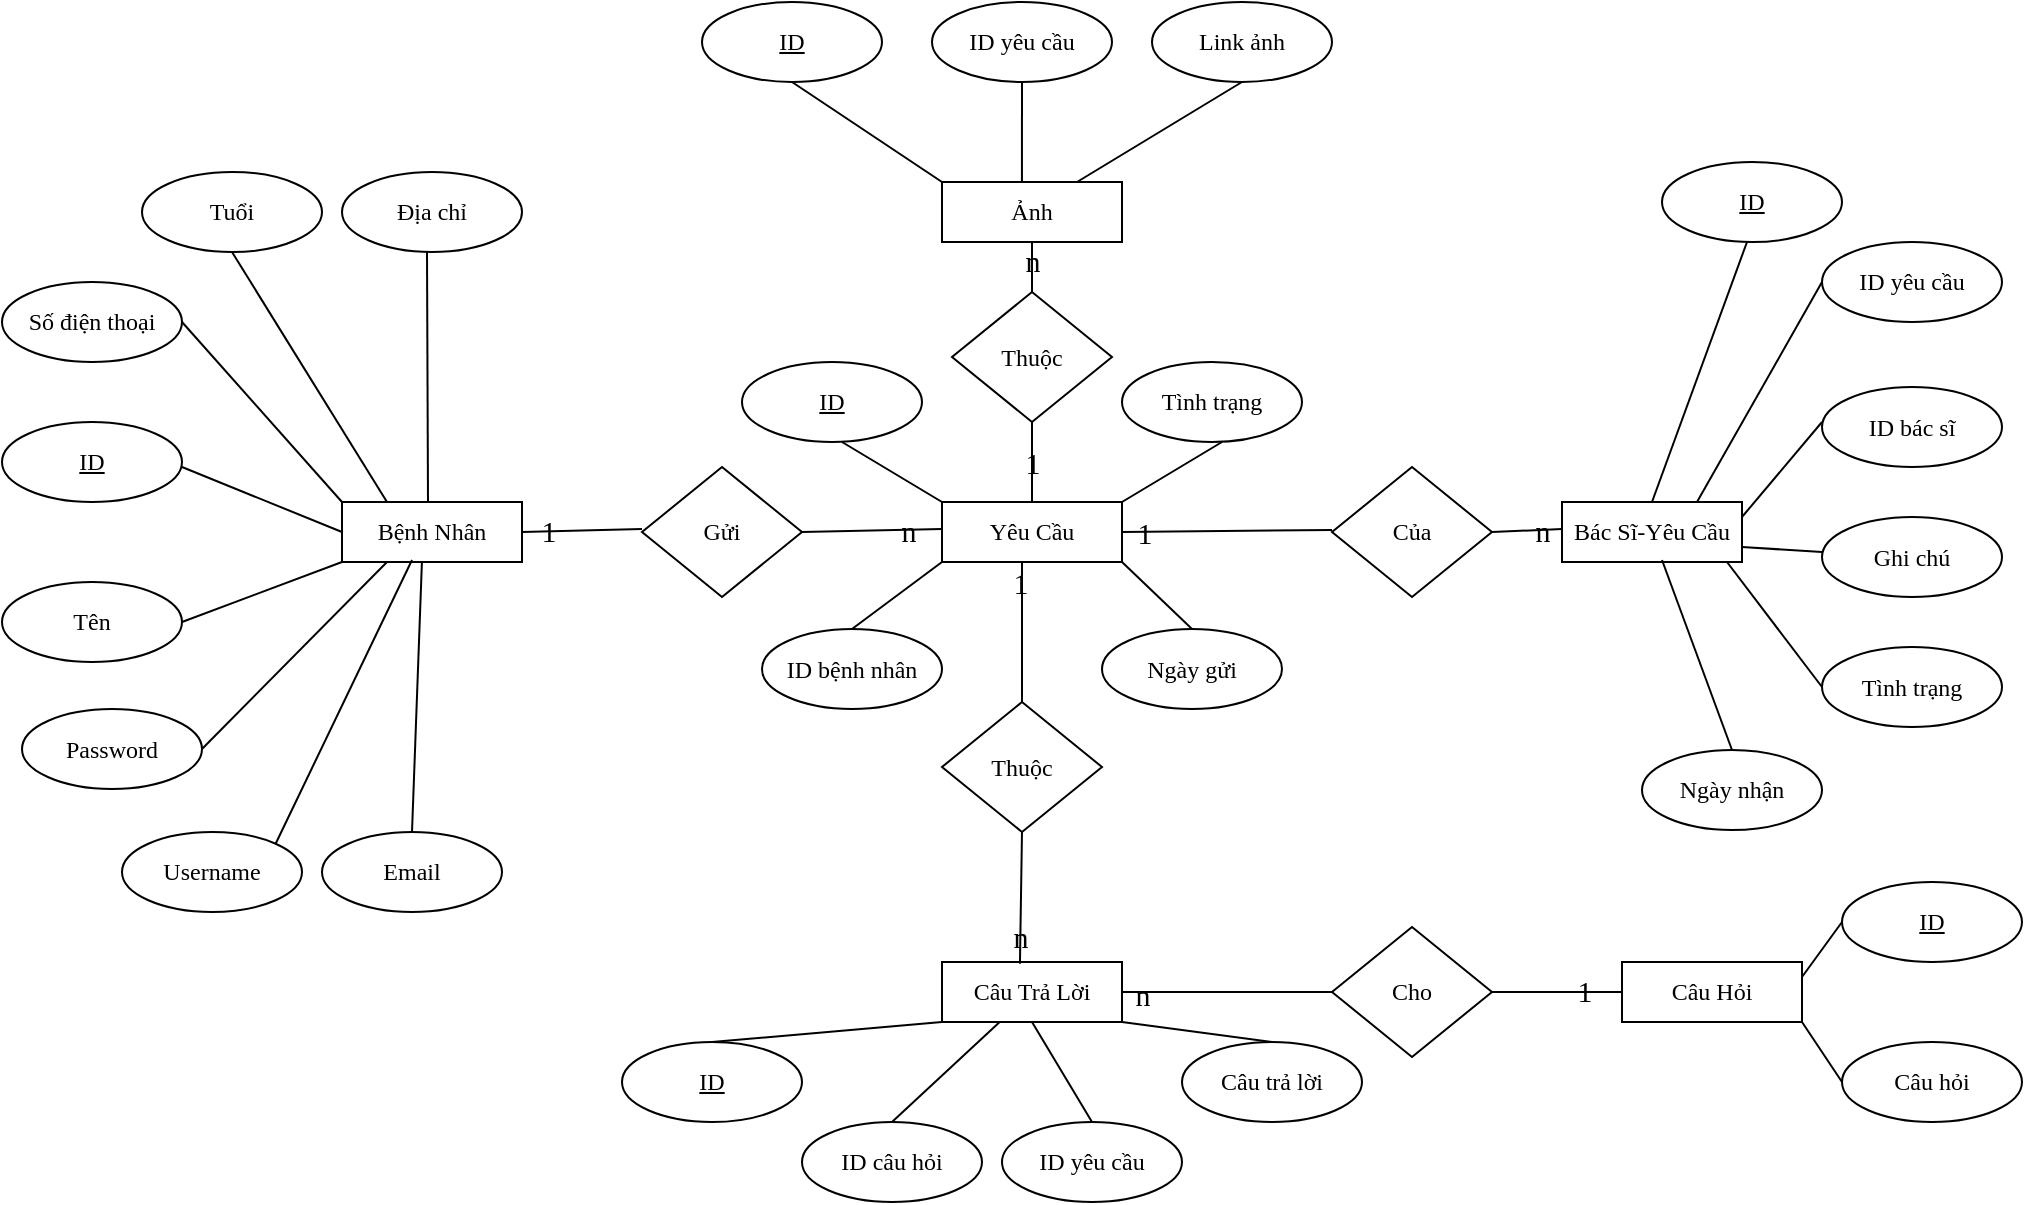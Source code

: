 <mxfile version="14.0.0" type="github">
  <diagram id="R2lEEEUBdFMjLlhIrx00" name="Page-1">
    <mxGraphModel dx="1209" dy="637" grid="1" gridSize="10" guides="1" tooltips="1" connect="1" arrows="1" fold="1" page="1" pageScale="1" pageWidth="1169" pageHeight="827" math="0" shadow="0" extFonts="Permanent Marker^https://fonts.googleapis.com/css?family=Permanent+Marker">
      <root>
        <mxCell id="0" />
        <mxCell id="1" parent="0" />
        <mxCell id="9MYYT_YsKxKuT01WDasr-1" value="Bệnh Nhân" style="rounded=0;whiteSpace=wrap;html=1;fontFamily=Times New Roman;labelBorderColor=none;labelBackgroundColor=none;" vertex="1" parent="1">
          <mxGeometry x="180" y="290" width="90" height="30" as="geometry" />
        </mxCell>
        <mxCell id="9MYYT_YsKxKuT01WDasr-7" value="Ảnh" style="rounded=0;whiteSpace=wrap;html=1;fontFamily=Times New Roman;labelBorderColor=none;labelBackgroundColor=none;" vertex="1" parent="1">
          <mxGeometry x="480" y="130" width="90" height="30" as="geometry" />
        </mxCell>
        <mxCell id="9MYYT_YsKxKuT01WDasr-8" value="Yêu Cầu" style="rounded=0;whiteSpace=wrap;html=1;fontFamily=Times New Roman;labelBorderColor=none;labelBackgroundColor=none;" vertex="1" parent="1">
          <mxGeometry x="480" y="290" width="90" height="30" as="geometry" />
        </mxCell>
        <mxCell id="9MYYT_YsKxKuT01WDasr-9" value="Câu Trả Lời" style="rounded=0;whiteSpace=wrap;html=1;fontFamily=Times New Roman;labelBorderColor=none;labelBackgroundColor=none;" vertex="1" parent="1">
          <mxGeometry x="480" y="520" width="90" height="30" as="geometry" />
        </mxCell>
        <mxCell id="9MYYT_YsKxKuT01WDasr-10" value="Câu Hỏi" style="rounded=0;whiteSpace=wrap;html=1;fontFamily=Times New Roman;labelBorderColor=none;labelBackgroundColor=none;" vertex="1" parent="1">
          <mxGeometry x="820" y="520" width="90" height="30" as="geometry" />
        </mxCell>
        <mxCell id="9MYYT_YsKxKuT01WDasr-11" value="Bác Sĩ-Yêu Cầu" style="rounded=0;whiteSpace=wrap;html=1;fontFamily=Times New Roman;labelBorderColor=none;labelBackgroundColor=none;" vertex="1" parent="1">
          <mxGeometry x="790" y="290" width="90" height="30" as="geometry" />
        </mxCell>
        <mxCell id="9MYYT_YsKxKuT01WDasr-12" value="Gửi" style="rhombus;whiteSpace=wrap;html=1;fontFamily=Times New Roman;labelBorderColor=none;labelBackgroundColor=none;" vertex="1" parent="1">
          <mxGeometry x="330" y="272.5" width="80" height="65" as="geometry" />
        </mxCell>
        <mxCell id="9MYYT_YsKxKuT01WDasr-13" value="Thuộc" style="rhombus;whiteSpace=wrap;html=1;fontFamily=Times New Roman;labelBorderColor=none;labelBackgroundColor=none;" vertex="1" parent="1">
          <mxGeometry x="485" y="185" width="80" height="65" as="geometry" />
        </mxCell>
        <mxCell id="9MYYT_YsKxKuT01WDasr-14" value="Của" style="rhombus;whiteSpace=wrap;html=1;fontFamily=Times New Roman;labelBorderColor=none;labelBackgroundColor=none;" vertex="1" parent="1">
          <mxGeometry x="675" y="272.5" width="80" height="65" as="geometry" />
        </mxCell>
        <mxCell id="9MYYT_YsKxKuT01WDasr-15" value="Thuộc" style="rhombus;whiteSpace=wrap;html=1;fontFamily=Times New Roman;labelBorderColor=none;labelBackgroundColor=none;" vertex="1" parent="1">
          <mxGeometry x="480" y="390" width="80" height="65" as="geometry" />
        </mxCell>
        <mxCell id="9MYYT_YsKxKuT01WDasr-16" value="Cho" style="rhombus;whiteSpace=wrap;html=1;fontFamily=Times New Roman;labelBorderColor=none;labelBackgroundColor=none;" vertex="1" parent="1">
          <mxGeometry x="675" y="502.5" width="80" height="65" as="geometry" />
        </mxCell>
        <mxCell id="9MYYT_YsKxKuT01WDasr-17" value="Số điện thoại" style="ellipse;whiteSpace=wrap;html=1;fontFamily=Times New Roman;labelBorderColor=none;labelBackgroundColor=none;" vertex="1" parent="1">
          <mxGeometry x="10" y="180" width="90" height="40" as="geometry" />
        </mxCell>
        <mxCell id="9MYYT_YsKxKuT01WDasr-18" value="Địa chỉ" style="ellipse;whiteSpace=wrap;html=1;fontFamily=Times New Roman;labelBorderColor=none;labelBackgroundColor=none;" vertex="1" parent="1">
          <mxGeometry x="180" y="125" width="90" height="40" as="geometry" />
        </mxCell>
        <mxCell id="9MYYT_YsKxKuT01WDasr-19" value="Tuổi" style="ellipse;whiteSpace=wrap;html=1;fontFamily=Times New Roman;labelBorderColor=none;labelBackgroundColor=none;" vertex="1" parent="1">
          <mxGeometry x="80" y="125" width="90" height="40" as="geometry" />
        </mxCell>
        <mxCell id="9MYYT_YsKxKuT01WDasr-20" value="ID" style="ellipse;whiteSpace=wrap;html=1;fontStyle=4;fontFamily=Times New Roman;labelBorderColor=none;labelBackgroundColor=none;" vertex="1" parent="1">
          <mxGeometry x="10" y="250" width="90" height="40" as="geometry" />
        </mxCell>
        <mxCell id="9MYYT_YsKxKuT01WDasr-21" value="Password" style="ellipse;whiteSpace=wrap;html=1;fontFamily=Times New Roman;labelBorderColor=none;labelBackgroundColor=none;" vertex="1" parent="1">
          <mxGeometry x="20" y="393.5" width="90" height="40" as="geometry" />
        </mxCell>
        <mxCell id="9MYYT_YsKxKuT01WDasr-22" value="Username" style="ellipse;whiteSpace=wrap;html=1;fontFamily=Times New Roman;labelBorderColor=none;labelBackgroundColor=none;" vertex="1" parent="1">
          <mxGeometry x="70" y="455" width="90" height="40" as="geometry" />
        </mxCell>
        <mxCell id="9MYYT_YsKxKuT01WDasr-23" value="Tên" style="ellipse;whiteSpace=wrap;html=1;fontFamily=Times New Roman;labelBorderColor=none;labelBackgroundColor=none;" vertex="1" parent="1">
          <mxGeometry x="10" y="330" width="90" height="40" as="geometry" />
        </mxCell>
        <mxCell id="9MYYT_YsKxKuT01WDasr-24" value="Email" style="ellipse;whiteSpace=wrap;html=1;fontFamily=Times New Roman;labelBorderColor=none;labelBackgroundColor=none;" vertex="1" parent="1">
          <mxGeometry x="170" y="455" width="90" height="40" as="geometry" />
        </mxCell>
        <mxCell id="9MYYT_YsKxKuT01WDasr-25" value="ID" style="ellipse;whiteSpace=wrap;html=1;fontStyle=4;fontFamily=Times New Roman;labelBorderColor=none;labelBackgroundColor=none;" vertex="1" parent="1">
          <mxGeometry x="360" y="40" width="90" height="40" as="geometry" />
        </mxCell>
        <mxCell id="9MYYT_YsKxKuT01WDasr-26" value="ID yêu cầu" style="ellipse;whiteSpace=wrap;html=1;fontFamily=Times New Roman;labelBorderColor=none;labelBackgroundColor=none;" vertex="1" parent="1">
          <mxGeometry x="475" y="40" width="90" height="40" as="geometry" />
        </mxCell>
        <mxCell id="9MYYT_YsKxKuT01WDasr-27" value="Link ảnh" style="ellipse;whiteSpace=wrap;html=1;fontFamily=Times New Roman;labelBorderColor=none;labelBackgroundColor=none;" vertex="1" parent="1">
          <mxGeometry x="585" y="40" width="90" height="40" as="geometry" />
        </mxCell>
        <mxCell id="9MYYT_YsKxKuT01WDasr-28" value="ID" style="ellipse;whiteSpace=wrap;html=1;fontStyle=4;fontFamily=Times New Roman;labelBorderColor=none;labelBackgroundColor=none;" vertex="1" parent="1">
          <mxGeometry x="380" y="220" width="90" height="40" as="geometry" />
        </mxCell>
        <mxCell id="9MYYT_YsKxKuT01WDasr-29" value="ID bệnh nhân" style="ellipse;whiteSpace=wrap;html=1;fontFamily=Times New Roman;labelBorderColor=none;labelBackgroundColor=none;" vertex="1" parent="1">
          <mxGeometry x="390" y="353.5" width="90" height="40" as="geometry" />
        </mxCell>
        <mxCell id="9MYYT_YsKxKuT01WDasr-30" value="Ngày gửi" style="ellipse;whiteSpace=wrap;html=1;fontFamily=Times New Roman;labelBorderColor=none;labelBackgroundColor=none;" vertex="1" parent="1">
          <mxGeometry x="560" y="353.5" width="90" height="40" as="geometry" />
        </mxCell>
        <mxCell id="9MYYT_YsKxKuT01WDasr-31" value="Tình trạng" style="ellipse;whiteSpace=wrap;html=1;fontFamily=Times New Roman;labelBorderColor=none;labelBackgroundColor=none;" vertex="1" parent="1">
          <mxGeometry x="570" y="220" width="90" height="40" as="geometry" />
        </mxCell>
        <mxCell id="9MYYT_YsKxKuT01WDasr-32" value="ID" style="ellipse;whiteSpace=wrap;html=1;fontStyle=4;fontFamily=Times New Roman;labelBorderColor=none;labelBackgroundColor=none;" vertex="1" parent="1">
          <mxGeometry x="840" y="120" width="90" height="40" as="geometry" />
        </mxCell>
        <mxCell id="9MYYT_YsKxKuT01WDasr-33" value="ID yêu cầu" style="ellipse;whiteSpace=wrap;html=1;fontFamily=Times New Roman;labelBorderColor=none;labelBackgroundColor=none;" vertex="1" parent="1">
          <mxGeometry x="920" y="160" width="90" height="40" as="geometry" />
        </mxCell>
        <mxCell id="9MYYT_YsKxKuT01WDasr-34" value="ID bác sĩ" style="ellipse;whiteSpace=wrap;html=1;fontFamily=Times New Roman;labelBorderColor=none;labelBackgroundColor=none;" vertex="1" parent="1">
          <mxGeometry x="920" y="232.5" width="90" height="40" as="geometry" />
        </mxCell>
        <mxCell id="9MYYT_YsKxKuT01WDasr-35" value="Ghi chú" style="ellipse;whiteSpace=wrap;html=1;fontFamily=Times New Roman;labelBorderColor=none;labelBackgroundColor=none;" vertex="1" parent="1">
          <mxGeometry x="920" y="297.5" width="90" height="40" as="geometry" />
        </mxCell>
        <mxCell id="9MYYT_YsKxKuT01WDasr-36" value="Tình trạng" style="ellipse;whiteSpace=wrap;html=1;fontFamily=Times New Roman;labelBorderColor=none;labelBackgroundColor=none;" vertex="1" parent="1">
          <mxGeometry x="920" y="362.5" width="90" height="40" as="geometry" />
        </mxCell>
        <mxCell id="9MYYT_YsKxKuT01WDasr-37" value="Ngày nhận" style="ellipse;whiteSpace=wrap;html=1;fontFamily=Times New Roman;labelBorderColor=none;labelBackgroundColor=none;" vertex="1" parent="1">
          <mxGeometry x="830" y="414" width="90" height="40" as="geometry" />
        </mxCell>
        <mxCell id="9MYYT_YsKxKuT01WDasr-39" value="ID" style="ellipse;whiteSpace=wrap;html=1;fontStyle=4;fontFamily=Times New Roman;labelBorderColor=none;labelBackgroundColor=none;" vertex="1" parent="1">
          <mxGeometry x="320" y="560" width="90" height="40" as="geometry" />
        </mxCell>
        <mxCell id="9MYYT_YsKxKuT01WDasr-40" value="ID câu hỏi" style="ellipse;whiteSpace=wrap;html=1;fontFamily=Times New Roman;labelBorderColor=none;labelBackgroundColor=none;" vertex="1" parent="1">
          <mxGeometry x="410" y="600" width="90" height="40" as="geometry" />
        </mxCell>
        <mxCell id="9MYYT_YsKxKuT01WDasr-41" value="Câu trả lời" style="ellipse;whiteSpace=wrap;html=1;fontFamily=Times New Roman;labelBorderColor=none;labelBackgroundColor=none;" vertex="1" parent="1">
          <mxGeometry x="600" y="560" width="90" height="40" as="geometry" />
        </mxCell>
        <mxCell id="9MYYT_YsKxKuT01WDasr-42" value="ID yêu cầu" style="ellipse;whiteSpace=wrap;html=1;fontFamily=Times New Roman;labelBorderColor=none;labelBackgroundColor=none;" vertex="1" parent="1">
          <mxGeometry x="510" y="600" width="90" height="40" as="geometry" />
        </mxCell>
        <mxCell id="9MYYT_YsKxKuT01WDasr-43" value="ID" style="ellipse;whiteSpace=wrap;html=1;fontStyle=4;fontFamily=Times New Roman;labelBorderColor=none;labelBackgroundColor=none;" vertex="1" parent="1">
          <mxGeometry x="930" y="480" width="90" height="40" as="geometry" />
        </mxCell>
        <mxCell id="9MYYT_YsKxKuT01WDasr-44" value="Câu hỏi" style="ellipse;whiteSpace=wrap;html=1;fontFamily=Times New Roman;labelBorderColor=none;labelBackgroundColor=none;" vertex="1" parent="1">
          <mxGeometry x="930" y="560" width="90" height="40" as="geometry" />
        </mxCell>
        <mxCell id="9MYYT_YsKxKuT01WDasr-45" value="" style="endArrow=none;html=1;exitX=0.5;exitY=0;exitDx=0;exitDy=0;entryX=0.444;entryY=1;entryDx=0;entryDy=0;entryPerimeter=0;fontFamily=Times New Roman;labelBorderColor=none;labelBackgroundColor=none;" edge="1" parent="1" source="9MYYT_YsKxKuT01WDasr-24" target="9MYYT_YsKxKuT01WDasr-1">
          <mxGeometry width="50" height="50" relative="1" as="geometry">
            <mxPoint x="180" y="370" as="sourcePoint" />
            <mxPoint x="230" y="320" as="targetPoint" />
          </mxGeometry>
        </mxCell>
        <mxCell id="9MYYT_YsKxKuT01WDasr-47" value="" style="endArrow=none;html=1;exitX=1;exitY=0;exitDx=0;exitDy=0;fontFamily=Times New Roman;labelBorderColor=none;labelBackgroundColor=none;" edge="1" parent="1" source="9MYYT_YsKxKuT01WDasr-22">
          <mxGeometry width="50" height="50" relative="1" as="geometry">
            <mxPoint x="200" y="454" as="sourcePoint" />
            <mxPoint x="215" y="319" as="targetPoint" />
          </mxGeometry>
        </mxCell>
        <mxCell id="9MYYT_YsKxKuT01WDasr-48" value="" style="endArrow=none;html=1;exitX=1;exitY=0.5;exitDx=0;exitDy=0;entryX=0.25;entryY=1;entryDx=0;entryDy=0;fontFamily=Times New Roman;labelBorderColor=none;labelBackgroundColor=none;" edge="1" parent="1" source="9MYYT_YsKxKuT01WDasr-21" target="9MYYT_YsKxKuT01WDasr-1">
          <mxGeometry width="50" height="50" relative="1" as="geometry">
            <mxPoint x="165" y="450" as="sourcePoint" />
            <mxPoint x="180" y="315" as="targetPoint" />
          </mxGeometry>
        </mxCell>
        <mxCell id="9MYYT_YsKxKuT01WDasr-49" value="" style="endArrow=none;html=1;fontFamily=Times New Roman;labelBorderColor=none;labelBackgroundColor=none;" edge="1" parent="1">
          <mxGeometry width="50" height="50" relative="1" as="geometry">
            <mxPoint x="223" y="290" as="sourcePoint" />
            <mxPoint x="222.5" y="165" as="targetPoint" />
          </mxGeometry>
        </mxCell>
        <mxCell id="9MYYT_YsKxKuT01WDasr-50" value="" style="endArrow=none;html=1;exitX=0.25;exitY=0;exitDx=0;exitDy=0;fontFamily=Times New Roman;labelBorderColor=none;labelBackgroundColor=none;" edge="1" parent="1" source="9MYYT_YsKxKuT01WDasr-1">
          <mxGeometry width="50" height="50" relative="1" as="geometry">
            <mxPoint x="110" y="300" as="sourcePoint" />
            <mxPoint x="125" y="165" as="targetPoint" />
          </mxGeometry>
        </mxCell>
        <mxCell id="9MYYT_YsKxKuT01WDasr-51" value="" style="endArrow=none;html=1;exitX=0;exitY=0;exitDx=0;exitDy=0;fontFamily=Times New Roman;labelBorderColor=none;labelBackgroundColor=none;" edge="1" parent="1" source="9MYYT_YsKxKuT01WDasr-1">
          <mxGeometry width="50" height="50" relative="1" as="geometry">
            <mxPoint x="85" y="335" as="sourcePoint" />
            <mxPoint x="100" y="200" as="targetPoint" />
          </mxGeometry>
        </mxCell>
        <mxCell id="9MYYT_YsKxKuT01WDasr-52" value="" style="endArrow=none;html=1;exitX=0;exitY=0.5;exitDx=0;exitDy=0;fontFamily=Times New Roman;labelBorderColor=none;labelBackgroundColor=none;" edge="1" parent="1" source="9MYYT_YsKxKuT01WDasr-1">
          <mxGeometry width="50" height="50" relative="1" as="geometry">
            <mxPoint x="85" y="407.5" as="sourcePoint" />
            <mxPoint x="100" y="272.5" as="targetPoint" />
          </mxGeometry>
        </mxCell>
        <mxCell id="9MYYT_YsKxKuT01WDasr-53" value="" style="endArrow=none;html=1;exitX=1;exitY=0.5;exitDx=0;exitDy=0;entryX=0;entryY=1;entryDx=0;entryDy=0;fontFamily=Times New Roman;labelBorderColor=none;labelBackgroundColor=none;" edge="1" parent="1" source="9MYYT_YsKxKuT01WDasr-23" target="9MYYT_YsKxKuT01WDasr-1">
          <mxGeometry width="50" height="50" relative="1" as="geometry">
            <mxPoint x="100" y="355" as="sourcePoint" />
            <mxPoint x="115" y="220" as="targetPoint" />
          </mxGeometry>
        </mxCell>
        <mxCell id="9MYYT_YsKxKuT01WDasr-54" value="" style="endArrow=none;html=1;exitX=0.75;exitY=0;exitDx=0;exitDy=0;entryX=0.5;entryY=1;entryDx=0;entryDy=0;fontFamily=Times New Roman;labelBorderColor=none;labelBackgroundColor=none;" edge="1" parent="1" source="9MYYT_YsKxKuT01WDasr-7" target="9MYYT_YsKxKuT01WDasr-27">
          <mxGeometry width="50" height="50" relative="1" as="geometry">
            <mxPoint x="610" y="235" as="sourcePoint" />
            <mxPoint x="625" y="100" as="targetPoint" />
          </mxGeometry>
        </mxCell>
        <mxCell id="9MYYT_YsKxKuT01WDasr-55" value="" style="endArrow=none;html=1;exitX=0;exitY=0;exitDx=0;exitDy=0;entryX=0.5;entryY=1;entryDx=0;entryDy=0;fontFamily=Times New Roman;labelBorderColor=none;labelBackgroundColor=none;" edge="1" parent="1" source="9MYYT_YsKxKuT01WDasr-7" target="9MYYT_YsKxKuT01WDasr-25">
          <mxGeometry width="50" height="50" relative="1" as="geometry">
            <mxPoint x="375" y="235" as="sourcePoint" />
            <mxPoint x="390" y="100" as="targetPoint" />
          </mxGeometry>
        </mxCell>
        <mxCell id="9MYYT_YsKxKuT01WDasr-56" value="" style="endArrow=none;html=1;exitX=0.444;exitY=0;exitDx=0;exitDy=0;entryX=0.5;entryY=1;entryDx=0;entryDy=0;exitPerimeter=0;fontFamily=Times New Roman;labelBorderColor=none;labelBackgroundColor=none;" edge="1" parent="1" source="9MYYT_YsKxKuT01WDasr-7" target="9MYYT_YsKxKuT01WDasr-26">
          <mxGeometry width="50" height="50" relative="1" as="geometry">
            <mxPoint x="500" y="235" as="sourcePoint" />
            <mxPoint x="515" y="100" as="targetPoint" />
          </mxGeometry>
        </mxCell>
        <mxCell id="9MYYT_YsKxKuT01WDasr-57" value="" style="endArrow=none;html=1;exitX=0.5;exitY=0;exitDx=0;exitDy=0;entryX=0;entryY=1;entryDx=0;entryDy=0;fontFamily=Times New Roman;labelBorderColor=none;labelBackgroundColor=none;" edge="1" parent="1" source="9MYYT_YsKxKuT01WDasr-39" target="9MYYT_YsKxKuT01WDasr-9">
          <mxGeometry width="50" height="50" relative="1" as="geometry">
            <mxPoint x="325" y="565" as="sourcePoint" />
            <mxPoint x="340" y="430" as="targetPoint" />
          </mxGeometry>
        </mxCell>
        <mxCell id="9MYYT_YsKxKuT01WDasr-58" value="" style="endArrow=none;html=1;exitX=0.5;exitY=0;exitDx=0;exitDy=0;fontFamily=Times New Roman;labelBorderColor=none;labelBackgroundColor=none;" edge="1" parent="1" source="9MYYT_YsKxKuT01WDasr-40" target="9MYYT_YsKxKuT01WDasr-9">
          <mxGeometry width="50" height="50" relative="1" as="geometry">
            <mxPoint x="335" y="575" as="sourcePoint" />
            <mxPoint x="350" y="440" as="targetPoint" />
          </mxGeometry>
        </mxCell>
        <mxCell id="9MYYT_YsKxKuT01WDasr-59" value="" style="endArrow=none;html=1;exitX=0.5;exitY=0;exitDx=0;exitDy=0;entryX=0.5;entryY=1;entryDx=0;entryDy=0;fontFamily=Times New Roman;labelBorderColor=none;labelBackgroundColor=none;" edge="1" parent="1" source="9MYYT_YsKxKuT01WDasr-42" target="9MYYT_YsKxKuT01WDasr-9">
          <mxGeometry width="50" height="50" relative="1" as="geometry">
            <mxPoint x="345" y="585" as="sourcePoint" />
            <mxPoint x="360" y="450" as="targetPoint" />
          </mxGeometry>
        </mxCell>
        <mxCell id="9MYYT_YsKxKuT01WDasr-60" value="" style="endArrow=none;html=1;exitX=0.5;exitY=0;exitDx=0;exitDy=0;entryX=1;entryY=1;entryDx=0;entryDy=0;fontFamily=Times New Roman;labelBorderColor=none;labelBackgroundColor=none;" edge="1" parent="1" source="9MYYT_YsKxKuT01WDasr-41" target="9MYYT_YsKxKuT01WDasr-9">
          <mxGeometry width="50" height="50" relative="1" as="geometry">
            <mxPoint x="355" y="595" as="sourcePoint" />
            <mxPoint x="370" y="460" as="targetPoint" />
          </mxGeometry>
        </mxCell>
        <mxCell id="9MYYT_YsKxKuT01WDasr-61" value="" style="endArrow=none;html=1;exitX=0.5;exitY=0;exitDx=0;exitDy=0;fontFamily=Times New Roman;labelBorderColor=none;labelBackgroundColor=none;" edge="1" parent="1" source="9MYYT_YsKxKuT01WDasr-37">
          <mxGeometry width="50" height="50" relative="1" as="geometry">
            <mxPoint x="825" y="454" as="sourcePoint" />
            <mxPoint x="840" y="319" as="targetPoint" />
          </mxGeometry>
        </mxCell>
        <mxCell id="9MYYT_YsKxKuT01WDasr-62" value="" style="endArrow=none;html=1;exitX=0.5;exitY=0;exitDx=0;exitDy=0;fontFamily=Times New Roman;labelBorderColor=none;labelBackgroundColor=none;" edge="1" parent="1" source="9MYYT_YsKxKuT01WDasr-11">
          <mxGeometry width="50" height="50" relative="1" as="geometry">
            <mxPoint x="867.5" y="295" as="sourcePoint" />
            <mxPoint x="882.5" y="160" as="targetPoint" />
          </mxGeometry>
        </mxCell>
        <mxCell id="9MYYT_YsKxKuT01WDasr-63" value="" style="endArrow=none;html=1;exitX=0.75;exitY=0;exitDx=0;exitDy=0;fontFamily=Times New Roman;labelBorderColor=none;labelBackgroundColor=none;" edge="1" parent="1" source="9MYYT_YsKxKuT01WDasr-11">
          <mxGeometry width="50" height="50" relative="1" as="geometry">
            <mxPoint x="905" y="315" as="sourcePoint" />
            <mxPoint x="920" y="180" as="targetPoint" />
          </mxGeometry>
        </mxCell>
        <mxCell id="9MYYT_YsKxKuT01WDasr-64" value="" style="endArrow=none;html=1;exitX=1;exitY=0.25;exitDx=0;exitDy=0;fontFamily=Times New Roman;labelBorderColor=none;labelBackgroundColor=none;" edge="1" parent="1" source="9MYYT_YsKxKuT01WDasr-11">
          <mxGeometry width="50" height="50" relative="1" as="geometry">
            <mxPoint x="905" y="385" as="sourcePoint" />
            <mxPoint x="920" y="250" as="targetPoint" />
          </mxGeometry>
        </mxCell>
        <mxCell id="9MYYT_YsKxKuT01WDasr-65" value="" style="endArrow=none;html=1;exitX=1;exitY=0.75;exitDx=0;exitDy=0;fontFamily=Times New Roman;labelBorderColor=none;labelBackgroundColor=none;" edge="1" parent="1" source="9MYYT_YsKxKuT01WDasr-11">
          <mxGeometry width="50" height="50" relative="1" as="geometry">
            <mxPoint x="905" y="450" as="sourcePoint" />
            <mxPoint x="920" y="315" as="targetPoint" />
          </mxGeometry>
        </mxCell>
        <mxCell id="9MYYT_YsKxKuT01WDasr-66" value="" style="endArrow=none;html=1;exitX=0;exitY=0.5;exitDx=0;exitDy=0;fontFamily=Times New Roman;labelBorderColor=none;labelBackgroundColor=none;" edge="1" parent="1" source="9MYYT_YsKxKuT01WDasr-36">
          <mxGeometry width="50" height="50" relative="1" as="geometry">
            <mxPoint x="857.5" y="455" as="sourcePoint" />
            <mxPoint x="872.5" y="320" as="targetPoint" />
          </mxGeometry>
        </mxCell>
        <mxCell id="9MYYT_YsKxKuT01WDasr-67" value="" style="endArrow=none;html=1;exitX=1;exitY=0.25;exitDx=0;exitDy=0;fontFamily=Times New Roman;labelBorderColor=none;labelBackgroundColor=none;" edge="1" parent="1" source="9MYYT_YsKxKuT01WDasr-10">
          <mxGeometry width="50" height="50" relative="1" as="geometry">
            <mxPoint x="915" y="630" as="sourcePoint" />
            <mxPoint x="930" y="500" as="targetPoint" />
          </mxGeometry>
        </mxCell>
        <mxCell id="9MYYT_YsKxKuT01WDasr-68" value="" style="endArrow=none;html=1;exitX=0;exitY=0.5;exitDx=0;exitDy=0;entryX=1;entryY=1;entryDx=0;entryDy=0;fontFamily=Times New Roman;labelBorderColor=none;labelBackgroundColor=none;" edge="1" parent="1" source="9MYYT_YsKxKuT01WDasr-44" target="9MYYT_YsKxKuT01WDasr-10">
          <mxGeometry width="50" height="50" relative="1" as="geometry">
            <mxPoint x="865" y="615" as="sourcePoint" />
            <mxPoint x="880" y="480" as="targetPoint" />
          </mxGeometry>
        </mxCell>
        <mxCell id="9MYYT_YsKxKuT01WDasr-69" value="" style="endArrow=none;html=1;exitX=1;exitY=0;exitDx=0;exitDy=0;fontFamily=Times New Roman;labelBorderColor=none;labelBackgroundColor=none;" edge="1" parent="1" source="9MYYT_YsKxKuT01WDasr-8">
          <mxGeometry width="50" height="50" relative="1" as="geometry">
            <mxPoint x="570" y="310" as="sourcePoint" />
            <mxPoint x="620" y="260" as="targetPoint" />
          </mxGeometry>
        </mxCell>
        <mxCell id="9MYYT_YsKxKuT01WDasr-70" value="" style="endArrow=none;html=1;exitX=0.5;exitY=0;exitDx=0;exitDy=0;fontFamily=Times New Roman;labelBorderColor=none;labelBackgroundColor=none;" edge="1" parent="1" source="9MYYT_YsKxKuT01WDasr-29">
          <mxGeometry width="50" height="50" relative="1" as="geometry">
            <mxPoint x="430" y="370" as="sourcePoint" />
            <mxPoint x="480" y="320" as="targetPoint" />
          </mxGeometry>
        </mxCell>
        <mxCell id="9MYYT_YsKxKuT01WDasr-71" value="" style="endArrow=none;html=1;exitX=0;exitY=0;exitDx=0;exitDy=0;fontFamily=Times New Roman;labelBorderColor=none;labelBackgroundColor=none;" edge="1" parent="1" source="9MYYT_YsKxKuT01WDasr-8">
          <mxGeometry width="50" height="50" relative="1" as="geometry">
            <mxPoint x="380" y="310" as="sourcePoint" />
            <mxPoint x="430" y="260" as="targetPoint" />
          </mxGeometry>
        </mxCell>
        <mxCell id="9MYYT_YsKxKuT01WDasr-72" value="" style="endArrow=none;html=1;exitX=0.5;exitY=0;exitDx=0;exitDy=0;fontFamily=Times New Roman;labelBorderColor=none;labelBackgroundColor=none;" edge="1" parent="1" source="9MYYT_YsKxKuT01WDasr-30">
          <mxGeometry width="50" height="50" relative="1" as="geometry">
            <mxPoint x="520" y="370" as="sourcePoint" />
            <mxPoint x="570" y="320" as="targetPoint" />
          </mxGeometry>
        </mxCell>
        <mxCell id="9MYYT_YsKxKuT01WDasr-74" value="" style="endArrow=none;html=1;exitX=1;exitY=0.5;exitDx=0;exitDy=0;fontFamily=Times New Roman;labelBorderColor=none;labelBackgroundColor=none;" edge="1" parent="1" source="9MYYT_YsKxKuT01WDasr-1">
          <mxGeometry width="50" height="50" relative="1" as="geometry">
            <mxPoint x="280" y="353.5" as="sourcePoint" />
            <mxPoint x="330" y="303.5" as="targetPoint" />
          </mxGeometry>
        </mxCell>
        <mxCell id="9MYYT_YsKxKuT01WDasr-84" value="1" style="edgeLabel;html=1;align=center;verticalAlign=middle;resizable=0;points=[];fontSize=15;fontFamily=Times New Roman;labelBorderColor=none;labelBackgroundColor=none;" vertex="1" connectable="0" parent="9MYYT_YsKxKuT01WDasr-74">
          <mxGeometry x="-0.566" y="1" relative="1" as="geometry">
            <mxPoint as="offset" />
          </mxGeometry>
        </mxCell>
        <mxCell id="9MYYT_YsKxKuT01WDasr-75" value="" style="endArrow=none;html=1;exitX=0.433;exitY=0.03;exitDx=0;exitDy=0;exitPerimeter=0;fontFamily=Times New Roman;labelBorderColor=none;labelBackgroundColor=none;" edge="1" parent="1" source="9MYYT_YsKxKuT01WDasr-9">
          <mxGeometry width="50" height="50" relative="1" as="geometry">
            <mxPoint x="470" y="505" as="sourcePoint" />
            <mxPoint x="520" y="455" as="targetPoint" />
          </mxGeometry>
        </mxCell>
        <mxCell id="9MYYT_YsKxKuT01WDasr-90" value="n" style="edgeLabel;html=1;align=center;verticalAlign=middle;resizable=0;points=[];fontSize=15;fontFamily=Times New Roman;labelBorderColor=none;labelBackgroundColor=none;" vertex="1" connectable="0" parent="9MYYT_YsKxKuT01WDasr-75">
          <mxGeometry x="-0.557" relative="1" as="geometry">
            <mxPoint as="offset" />
          </mxGeometry>
        </mxCell>
        <mxCell id="9MYYT_YsKxKuT01WDasr-76" value="" style="endArrow=none;html=1;entryX=0;entryY=0.5;entryDx=0;entryDy=0;fontFamily=Times New Roman;labelBorderColor=none;labelBackgroundColor=none;" edge="1" parent="1" target="9MYYT_YsKxKuT01WDasr-16">
          <mxGeometry width="50" height="50" relative="1" as="geometry">
            <mxPoint x="570" y="535" as="sourcePoint" />
            <mxPoint x="620" y="490" as="targetPoint" />
          </mxGeometry>
        </mxCell>
        <mxCell id="9MYYT_YsKxKuT01WDasr-91" value="n" style="edgeLabel;html=1;align=center;verticalAlign=middle;resizable=0;points=[];fontSize=15;fontFamily=Times New Roman;labelBorderColor=none;labelBackgroundColor=none;" vertex="1" connectable="0" parent="9MYYT_YsKxKuT01WDasr-76">
          <mxGeometry x="-0.81" y="-1" relative="1" as="geometry">
            <mxPoint as="offset" />
          </mxGeometry>
        </mxCell>
        <mxCell id="9MYYT_YsKxKuT01WDasr-77" value="" style="endArrow=none;html=1;exitX=1;exitY=0.5;exitDx=0;exitDy=0;fontFamily=Times New Roman;labelBorderColor=none;labelBackgroundColor=none;" edge="1" parent="1" source="9MYYT_YsKxKuT01WDasr-12">
          <mxGeometry width="50" height="50" relative="1" as="geometry">
            <mxPoint x="430" y="353.5" as="sourcePoint" />
            <mxPoint x="480" y="303.5" as="targetPoint" />
          </mxGeometry>
        </mxCell>
        <mxCell id="9MYYT_YsKxKuT01WDasr-85" value="n" style="edgeLabel;html=1;align=center;verticalAlign=middle;resizable=0;points=[];fontSize=15;fontFamily=Times New Roman;labelBorderColor=none;labelBackgroundColor=none;" vertex="1" connectable="0" parent="9MYYT_YsKxKuT01WDasr-77">
          <mxGeometry x="0.514" relative="1" as="geometry">
            <mxPoint as="offset" />
          </mxGeometry>
        </mxCell>
        <mxCell id="9MYYT_YsKxKuT01WDasr-78" value="" style="endArrow=none;html=1;fontFamily=Times New Roman;labelBorderColor=none;labelBackgroundColor=none;" edge="1" parent="1" source="9MYYT_YsKxKuT01WDasr-15">
          <mxGeometry width="50" height="50" relative="1" as="geometry">
            <mxPoint x="470" y="370" as="sourcePoint" />
            <mxPoint x="520" y="320" as="targetPoint" />
          </mxGeometry>
        </mxCell>
        <mxCell id="9MYYT_YsKxKuT01WDasr-89" value="1" style="edgeLabel;html=1;align=center;verticalAlign=middle;resizable=0;points=[];fontSize=15;fontFamily=Times New Roman;labelBorderColor=none;labelBackgroundColor=none;" vertex="1" connectable="0" parent="9MYYT_YsKxKuT01WDasr-78">
          <mxGeometry x="0.724" y="1" relative="1" as="geometry">
            <mxPoint as="offset" />
          </mxGeometry>
        </mxCell>
        <mxCell id="9MYYT_YsKxKuT01WDasr-79" value="" style="endArrow=none;html=1;exitX=0.5;exitY=0;exitDx=0;exitDy=0;fontFamily=Times New Roman;labelBorderColor=none;labelBackgroundColor=none;" edge="1" parent="1" source="9MYYT_YsKxKuT01WDasr-13">
          <mxGeometry width="50" height="50" relative="1" as="geometry">
            <mxPoint x="475" y="210" as="sourcePoint" />
            <mxPoint x="525" y="160" as="targetPoint" />
          </mxGeometry>
        </mxCell>
        <mxCell id="9MYYT_YsKxKuT01WDasr-86" value="n" style="edgeLabel;html=1;align=center;verticalAlign=middle;resizable=0;points=[];fontSize=15;fontFamily=Times New Roman;labelBorderColor=none;labelBackgroundColor=none;" vertex="1" connectable="0" parent="9MYYT_YsKxKuT01WDasr-79">
          <mxGeometry x="0.306" relative="1" as="geometry">
            <mxPoint as="offset" />
          </mxGeometry>
        </mxCell>
        <mxCell id="9MYYT_YsKxKuT01WDasr-80" value="&lt;font style=&quot;font-size: 15px&quot;&gt;1&lt;/font&gt;" style="endArrow=none;html=1;exitX=0.5;exitY=0;exitDx=0;exitDy=0;entryX=0.5;entryY=1;entryDx=0;entryDy=0;fontFamily=Times New Roman;labelBorderColor=none;labelBackgroundColor=none;" edge="1" parent="1" source="9MYYT_YsKxKuT01WDasr-8" target="9MYYT_YsKxKuT01WDasr-13">
          <mxGeometry width="50" height="50" relative="1" as="geometry">
            <mxPoint x="475" y="305" as="sourcePoint" />
            <mxPoint x="525" y="255" as="targetPoint" />
          </mxGeometry>
        </mxCell>
        <mxCell id="9MYYT_YsKxKuT01WDasr-81" value="" style="endArrow=none;html=1;exitX=1;exitY=0.5;exitDx=0;exitDy=0;fontFamily=Times New Roman;labelBorderColor=none;labelBackgroundColor=none;" edge="1" parent="1" source="9MYYT_YsKxKuT01WDasr-8">
          <mxGeometry width="50" height="50" relative="1" as="geometry">
            <mxPoint x="625" y="353.5" as="sourcePoint" />
            <mxPoint x="675" y="304" as="targetPoint" />
          </mxGeometry>
        </mxCell>
        <mxCell id="9MYYT_YsKxKuT01WDasr-87" value="1" style="edgeLabel;html=1;align=center;verticalAlign=middle;resizable=0;points=[];fontSize=15;fontFamily=Times New Roman;labelBorderColor=none;labelBackgroundColor=none;" vertex="1" connectable="0" parent="9MYYT_YsKxKuT01WDasr-81">
          <mxGeometry x="-0.786" relative="1" as="geometry">
            <mxPoint as="offset" />
          </mxGeometry>
        </mxCell>
        <mxCell id="9MYYT_YsKxKuT01WDasr-82" value="" style="endArrow=none;html=1;exitX=1;exitY=0.5;exitDx=0;exitDy=0;entryX=0;entryY=0.5;entryDx=0;entryDy=0;fontFamily=Times New Roman;labelBorderColor=none;labelBackgroundColor=none;" edge="1" parent="1" source="9MYYT_YsKxKuT01WDasr-16" target="9MYYT_YsKxKuT01WDasr-10">
          <mxGeometry width="50" height="50" relative="1" as="geometry">
            <mxPoint x="770" y="580" as="sourcePoint" />
            <mxPoint x="820" y="530" as="targetPoint" />
          </mxGeometry>
        </mxCell>
        <mxCell id="9MYYT_YsKxKuT01WDasr-92" value="1" style="edgeLabel;html=1;align=center;verticalAlign=middle;resizable=0;points=[];fontSize=15;fontFamily=Times New Roman;labelBorderColor=none;labelBackgroundColor=none;" vertex="1" connectable="0" parent="9MYYT_YsKxKuT01WDasr-82">
          <mxGeometry x="0.413" y="1" relative="1" as="geometry">
            <mxPoint as="offset" />
          </mxGeometry>
        </mxCell>
        <mxCell id="9MYYT_YsKxKuT01WDasr-83" value="" style="endArrow=none;html=1;exitX=1;exitY=0.5;exitDx=0;exitDy=0;fontFamily=Times New Roman;labelBorderColor=none;labelBackgroundColor=none;" edge="1" parent="1" source="9MYYT_YsKxKuT01WDasr-14">
          <mxGeometry width="50" height="50" relative="1" as="geometry">
            <mxPoint x="740" y="353.5" as="sourcePoint" />
            <mxPoint x="790" y="303.5" as="targetPoint" />
          </mxGeometry>
        </mxCell>
        <mxCell id="9MYYT_YsKxKuT01WDasr-88" value="n" style="edgeLabel;html=1;align=center;verticalAlign=middle;resizable=0;points=[];fontSize=15;fontFamily=Times New Roman;labelBorderColor=none;labelBackgroundColor=none;" vertex="1" connectable="0" parent="9MYYT_YsKxKuT01WDasr-83">
          <mxGeometry x="0.391" relative="1" as="geometry">
            <mxPoint as="offset" />
          </mxGeometry>
        </mxCell>
      </root>
    </mxGraphModel>
  </diagram>
</mxfile>
